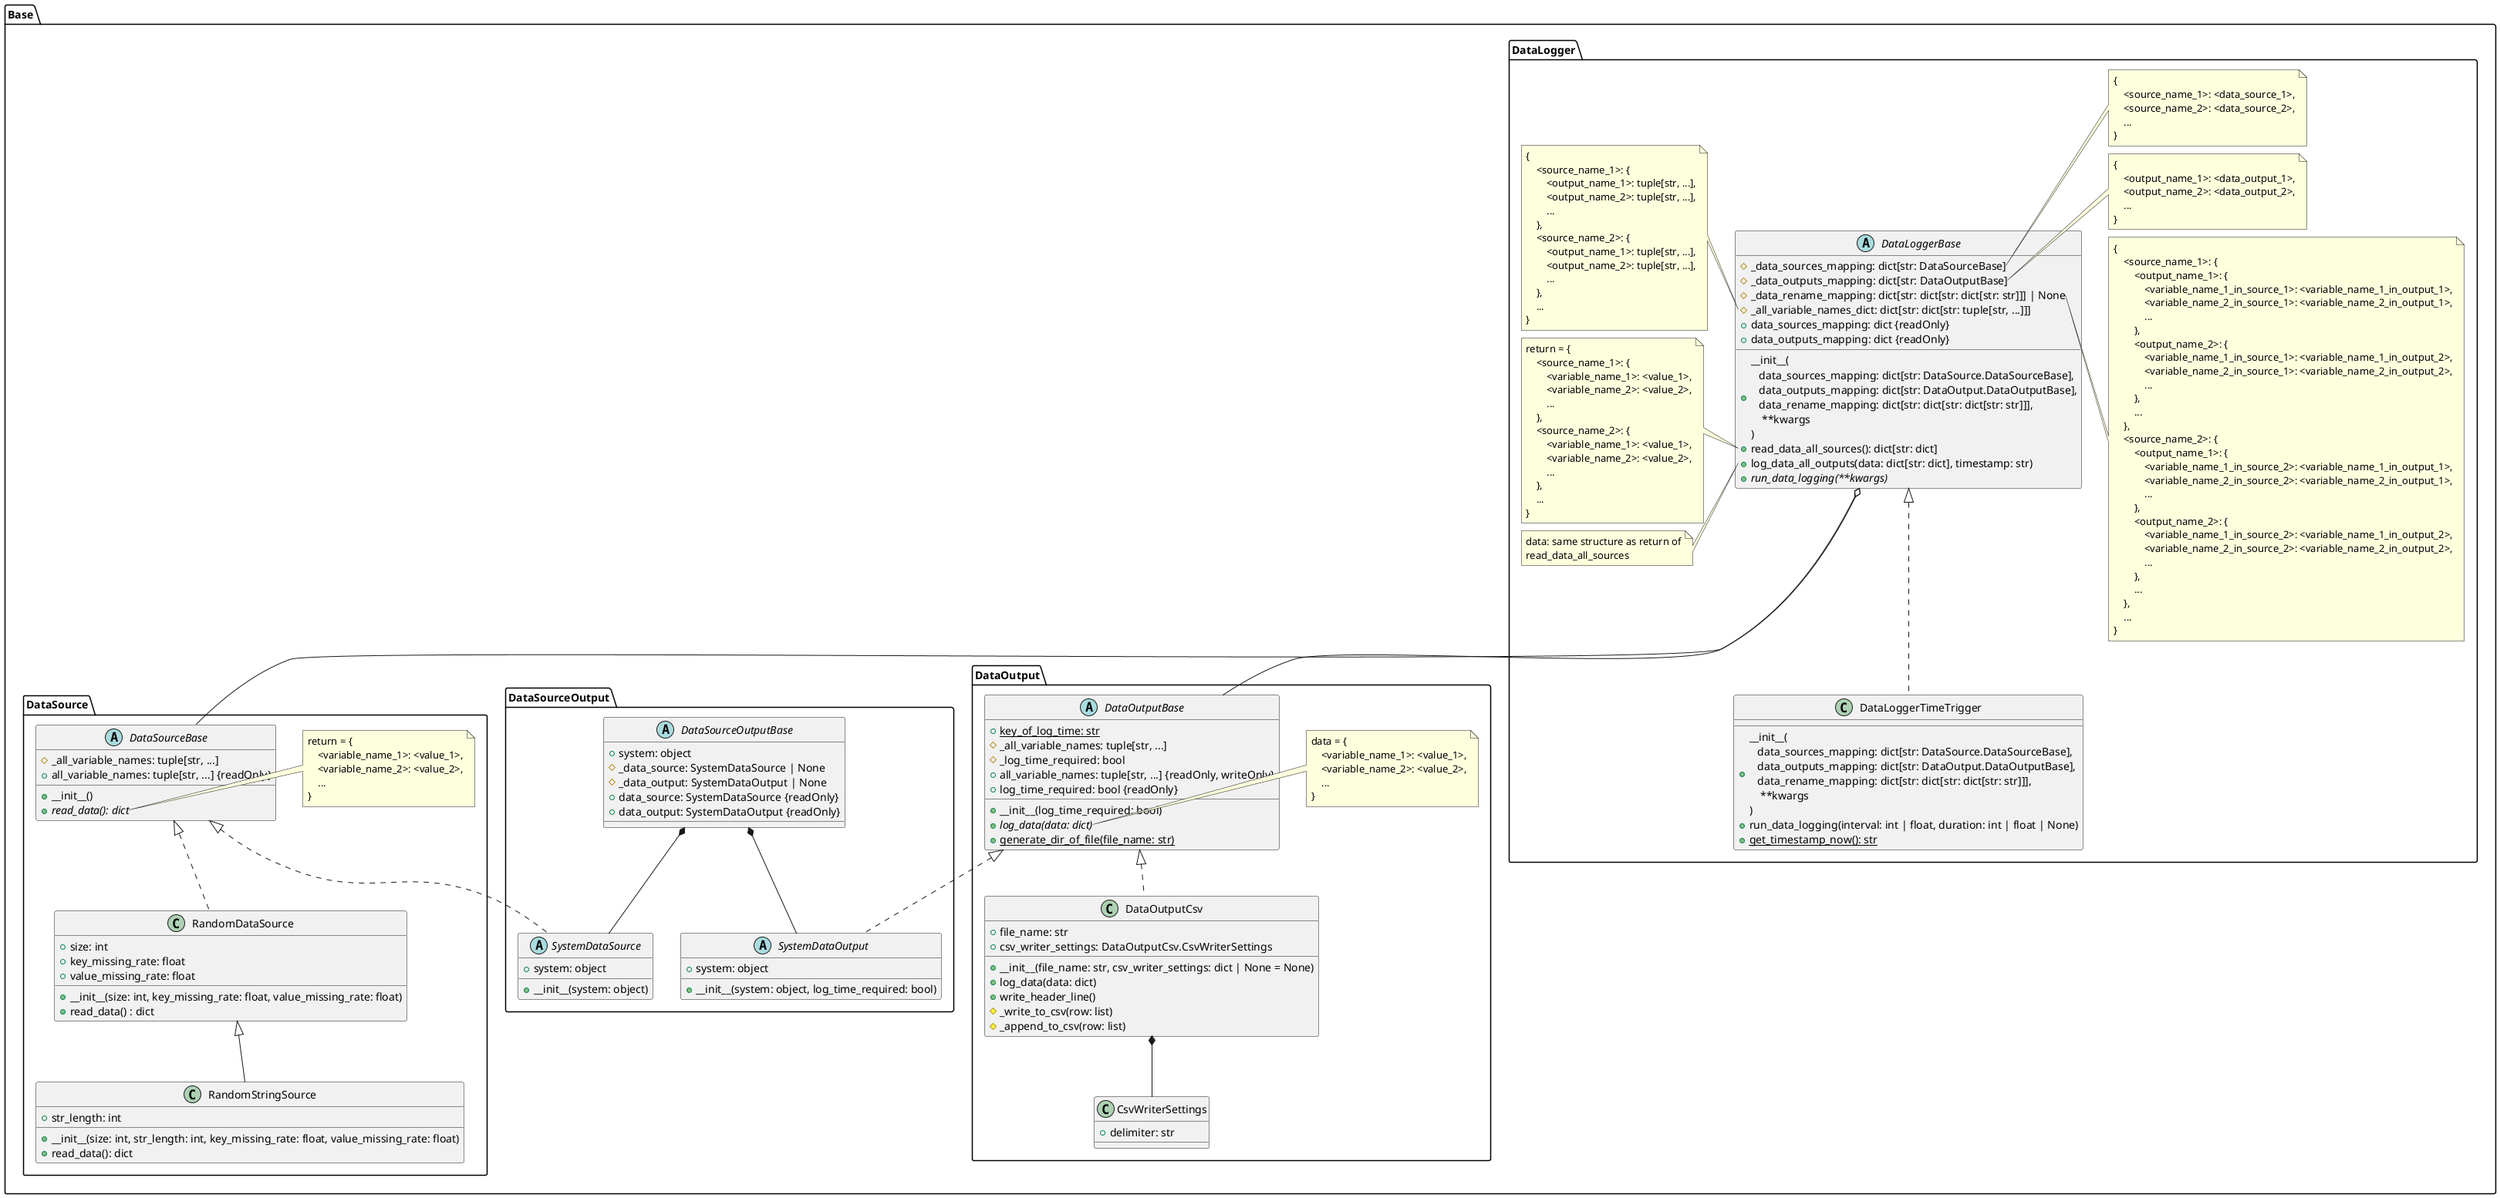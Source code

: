 @startuml
package Base{}

package Base.DataSource{
    abstract class DataSourceBase {
        # _all_variable_names: tuple[str, ...]
        + __init__()
        + {abstract} read_data(): dict
        + all_variable_names: tuple[str, ...] {readOnly}
    }
    note right of DataSourceBase::read_data
        return = {
            <variable_name_1>: <value_1>,
            <variable_name_2>: <value_2>,
            ...
        }
    end note

    class RandomDataSource implements DataSourceBase {
        + size: int
        + key_missing_rate: float
        + value_missing_rate: float
        + __init__(size: int, key_missing_rate: float, value_missing_rate: float)
        + read_data() : dict
    }

    class RandomStringSource extends RandomDataSource {
        + str_length: int
        + __init__(size: int, str_length: int, key_missing_rate: float, value_missing_rate: float)
        + read_data(): dict
    }
}

package Base.DataOutput{
    abstract class DataOutputBase {
        + key_of_log_time: str {static}
        # _all_variable_names: tuple[str, ...]
        # _log_time_required: bool
        + __init__(log_time_required: bool)
        + {abstract} log_data(data: dict)
        + {static} generate_dir_of_file(file_name: str)
        + all_variable_names: tuple[str, ...] {readOnly, writeOnly}
        + log_time_required: bool {readOnly}
    }
    note right of DataOutputBase::log_data
        data = {
            <variable_name_1>: <value_1>,
            <variable_name_2>: <value_2>,
            ...
        }
    end note

    class DataOutputCsv implements DataOutputBase {
        + file_name: str
        + csv_writer_settings: DataOutputCsv.CsvWriterSettings
        + __init__(file_name: str, csv_writer_settings: dict | None = None)
        + log_data(data: dict)
        + write_header_line()
        # _write_to_csv(row: list)
        # _append_to_csv(row: list)
    }

    class CsvWriterSettings{
        + delimiter: str
    }

    DataOutputCsv *-- CsvWriterSettings
}

package Base.DataLogger{
    abstract class DataLoggerBase {
        # _data_sources_mapping: dict[str: DataSourceBase]
        # _data_outputs_mapping: dict[str: DataOutputBase]
        # _data_rename_mapping: dict[str: dict[str: dict[str: str]]] | None
        # _all_variable_names_dict: dict[str: dict[str: tuple[str, ...]]]
        + __init__(\n   data_sources_mapping: dict[str: DataSource.DataSourceBase],\n   data_outputs_mapping: dict[str: DataOutput.DataOutputBase],\n   data_rename_mapping: dict[str: dict[str: dict[str: str]]],\n    **kwargs\n)
        + read_data_all_sources(): dict[str: dict]
        + log_data_all_outputs(data: dict[str: dict], timestamp: str)
        + {abstract} run_data_logging(**kwargs)
        + data_sources_mapping: dict {readOnly}
        + data_outputs_mapping: dict {readOnly}
    }
    note right of DataLoggerBase::_data_sources_mapping
        {
            <source_name_1>: <data_source_1>,
            <source_name_2>: <data_source_2>,
            ...
        }
    end note
    note right of DataLoggerBase::_data_outputs_mapping
        {
            <output_name_1>: <data_output_1>,
            <output_name_2>: <data_output_2>,
            ...
        }
    end note
    note right of DataLoggerBase::_data_rename_mapping
        {
            <source_name_1>: {
                <output_name_1>: {
                    <variable_name_1_in_source_1>: <variable_name_1_in_output_1>,
                    <variable_name_2_in_source_1>: <variable_name_2_in_output_1>,
                    ...
                },
                <output_name_2>: {
                    <variable_name_1_in_source_1>: <variable_name_1_in_output_2>,
                    <variable_name_2_in_source_1>: <variable_name_2_in_output_2>,
                    ...
                },
                ...
            },
            <source_name_2>: {
                <output_name_1>: {
                    <variable_name_1_in_source_2>: <variable_name_1_in_output_1>,
                    <variable_name_2_in_source_2>: <variable_name_2_in_output_1>,
                    ...
                },
                <output_name_2>: {
                    <variable_name_1_in_source_2>: <variable_name_1_in_output_2>,
                    <variable_name_2_in_source_2>: <variable_name_2_in_output_2>,
                    ...
                },
                ...
            },
            ...
        }
    end note
    note left of DataLoggerBase::_all_variable_names_dict
        {
            <source_name_1>: {
                <output_name_1>: tuple[str, ...],
                <output_name_2>: tuple[str, ...],
                ...
            },
            <source_name_2>: {
                <output_name_1>: tuple[str, ...],
                <output_name_2>: tuple[str, ...],
                ...
            },
            ...
        }
    end note
    note left of DataLoggerBase::read_data_all_sources
        return = {
            <source_name_1>: {
                <variable_name_1>: <value_1>,
                <variable_name_2>: <value_2>,
                ...
            },
            <source_name_2>: {
                <variable_name_1>: <value_1>,
                <variable_name_2>: <value_2>,
                ...
            },
            ...
        }
    end note
    note left of DataLoggerBase::log_data_all_outputs
        data: same structure as return of
        read_data_all_sources
    end note

    class DataLoggerTimeTrigger implements DataLoggerBase {
        + __init__(\n   data_sources_mapping: dict[str: DataSource.DataSourceBase],\n   data_outputs_mapping: dict[str: DataOutput.DataOutputBase],\n   data_rename_mapping: dict[str: dict[str: dict[str: str]]],\n    **kwargs\n)
        + run_data_logging(interval: int | float, duration: int | float | None)
        + {static} get_timestamp_now(): str
    }

    DataLoggerBase o-- DataSourceBase
    DataLoggerBase o-- DataOutputBase
}

package Base.DataSourceOutput{
    abstract class DataSourceOutputBase{
        + system: object
        # _data_source: SystemDataSource | None
        # _data_output: SystemDataOutput | None
        + data_source: SystemDataSource {readOnly}
        + data_output: SystemDataOutput {readOnly}
    }

    abstract class SystemDataSource{
        + system: object
        + __init__(system: object)
    }

    abstract class SystemDataOutput{
        + system: object
        + __init__(system: object, log_time_required: bool)
    }

    DataSourceOutputBase *-- SystemDataSource
    DataSourceOutputBase *-- SystemDataOutput
}

Base.DataSource.DataSourceBase <|.. Base.DataSourceOutput.SystemDataSource
Base.DataOutput.DataOutputBase <|.. Base.DataSourceOutput.SystemDataOutput

@enduml
